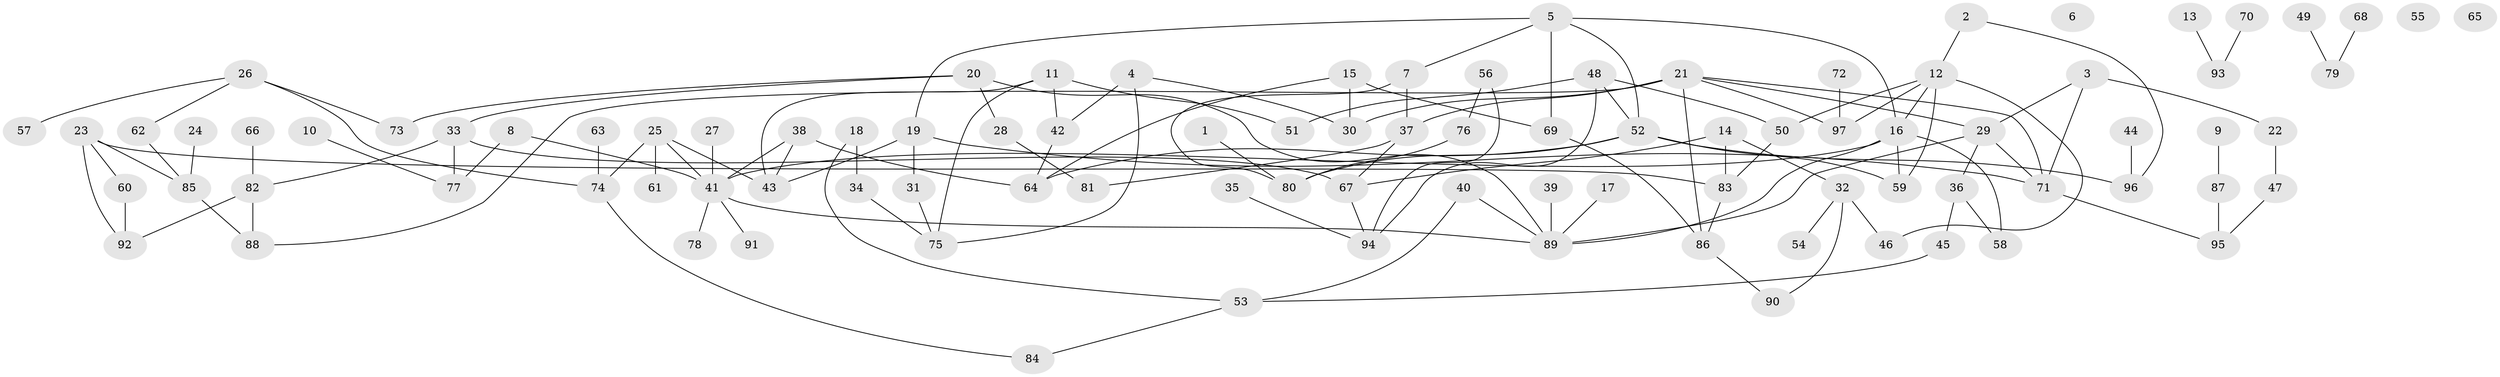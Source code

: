 // Generated by graph-tools (version 1.1) at 2025/39/03/09/25 04:39:15]
// undirected, 97 vertices, 133 edges
graph export_dot {
graph [start="1"]
  node [color=gray90,style=filled];
  1;
  2;
  3;
  4;
  5;
  6;
  7;
  8;
  9;
  10;
  11;
  12;
  13;
  14;
  15;
  16;
  17;
  18;
  19;
  20;
  21;
  22;
  23;
  24;
  25;
  26;
  27;
  28;
  29;
  30;
  31;
  32;
  33;
  34;
  35;
  36;
  37;
  38;
  39;
  40;
  41;
  42;
  43;
  44;
  45;
  46;
  47;
  48;
  49;
  50;
  51;
  52;
  53;
  54;
  55;
  56;
  57;
  58;
  59;
  60;
  61;
  62;
  63;
  64;
  65;
  66;
  67;
  68;
  69;
  70;
  71;
  72;
  73;
  74;
  75;
  76;
  77;
  78;
  79;
  80;
  81;
  82;
  83;
  84;
  85;
  86;
  87;
  88;
  89;
  90;
  91;
  92;
  93;
  94;
  95;
  96;
  97;
  1 -- 80;
  2 -- 12;
  2 -- 96;
  3 -- 22;
  3 -- 29;
  3 -- 71;
  4 -- 30;
  4 -- 42;
  4 -- 75;
  5 -- 7;
  5 -- 16;
  5 -- 19;
  5 -- 52;
  5 -- 69;
  7 -- 37;
  7 -- 80;
  8 -- 41;
  8 -- 77;
  9 -- 87;
  10 -- 77;
  11 -- 42;
  11 -- 43;
  11 -- 51;
  11 -- 75;
  12 -- 16;
  12 -- 46;
  12 -- 50;
  12 -- 59;
  12 -- 97;
  13 -- 93;
  14 -- 32;
  14 -- 67;
  14 -- 83;
  15 -- 30;
  15 -- 64;
  15 -- 69;
  16 -- 41;
  16 -- 58;
  16 -- 59;
  16 -- 89;
  17 -- 89;
  18 -- 34;
  18 -- 53;
  19 -- 31;
  19 -- 43;
  19 -- 71;
  20 -- 28;
  20 -- 33;
  20 -- 73;
  20 -- 89;
  21 -- 29;
  21 -- 30;
  21 -- 37;
  21 -- 71;
  21 -- 86;
  21 -- 88;
  21 -- 97;
  22 -- 47;
  23 -- 60;
  23 -- 83;
  23 -- 85;
  23 -- 92;
  24 -- 85;
  25 -- 41;
  25 -- 43;
  25 -- 61;
  25 -- 74;
  26 -- 57;
  26 -- 62;
  26 -- 73;
  26 -- 74;
  27 -- 41;
  28 -- 81;
  29 -- 36;
  29 -- 71;
  29 -- 89;
  31 -- 75;
  32 -- 46;
  32 -- 54;
  32 -- 90;
  33 -- 67;
  33 -- 77;
  33 -- 82;
  34 -- 75;
  35 -- 94;
  36 -- 45;
  36 -- 58;
  37 -- 67;
  37 -- 81;
  38 -- 41;
  38 -- 43;
  38 -- 64;
  39 -- 89;
  40 -- 53;
  40 -- 89;
  41 -- 78;
  41 -- 89;
  41 -- 91;
  42 -- 64;
  44 -- 96;
  45 -- 53;
  47 -- 95;
  48 -- 50;
  48 -- 51;
  48 -- 52;
  48 -- 94;
  49 -- 79;
  50 -- 83;
  52 -- 59;
  52 -- 64;
  52 -- 80;
  52 -- 96;
  53 -- 84;
  56 -- 76;
  56 -- 94;
  60 -- 92;
  62 -- 85;
  63 -- 74;
  66 -- 82;
  67 -- 94;
  68 -- 79;
  69 -- 86;
  70 -- 93;
  71 -- 95;
  72 -- 97;
  74 -- 84;
  76 -- 80;
  82 -- 88;
  82 -- 92;
  83 -- 86;
  85 -- 88;
  86 -- 90;
  87 -- 95;
}

